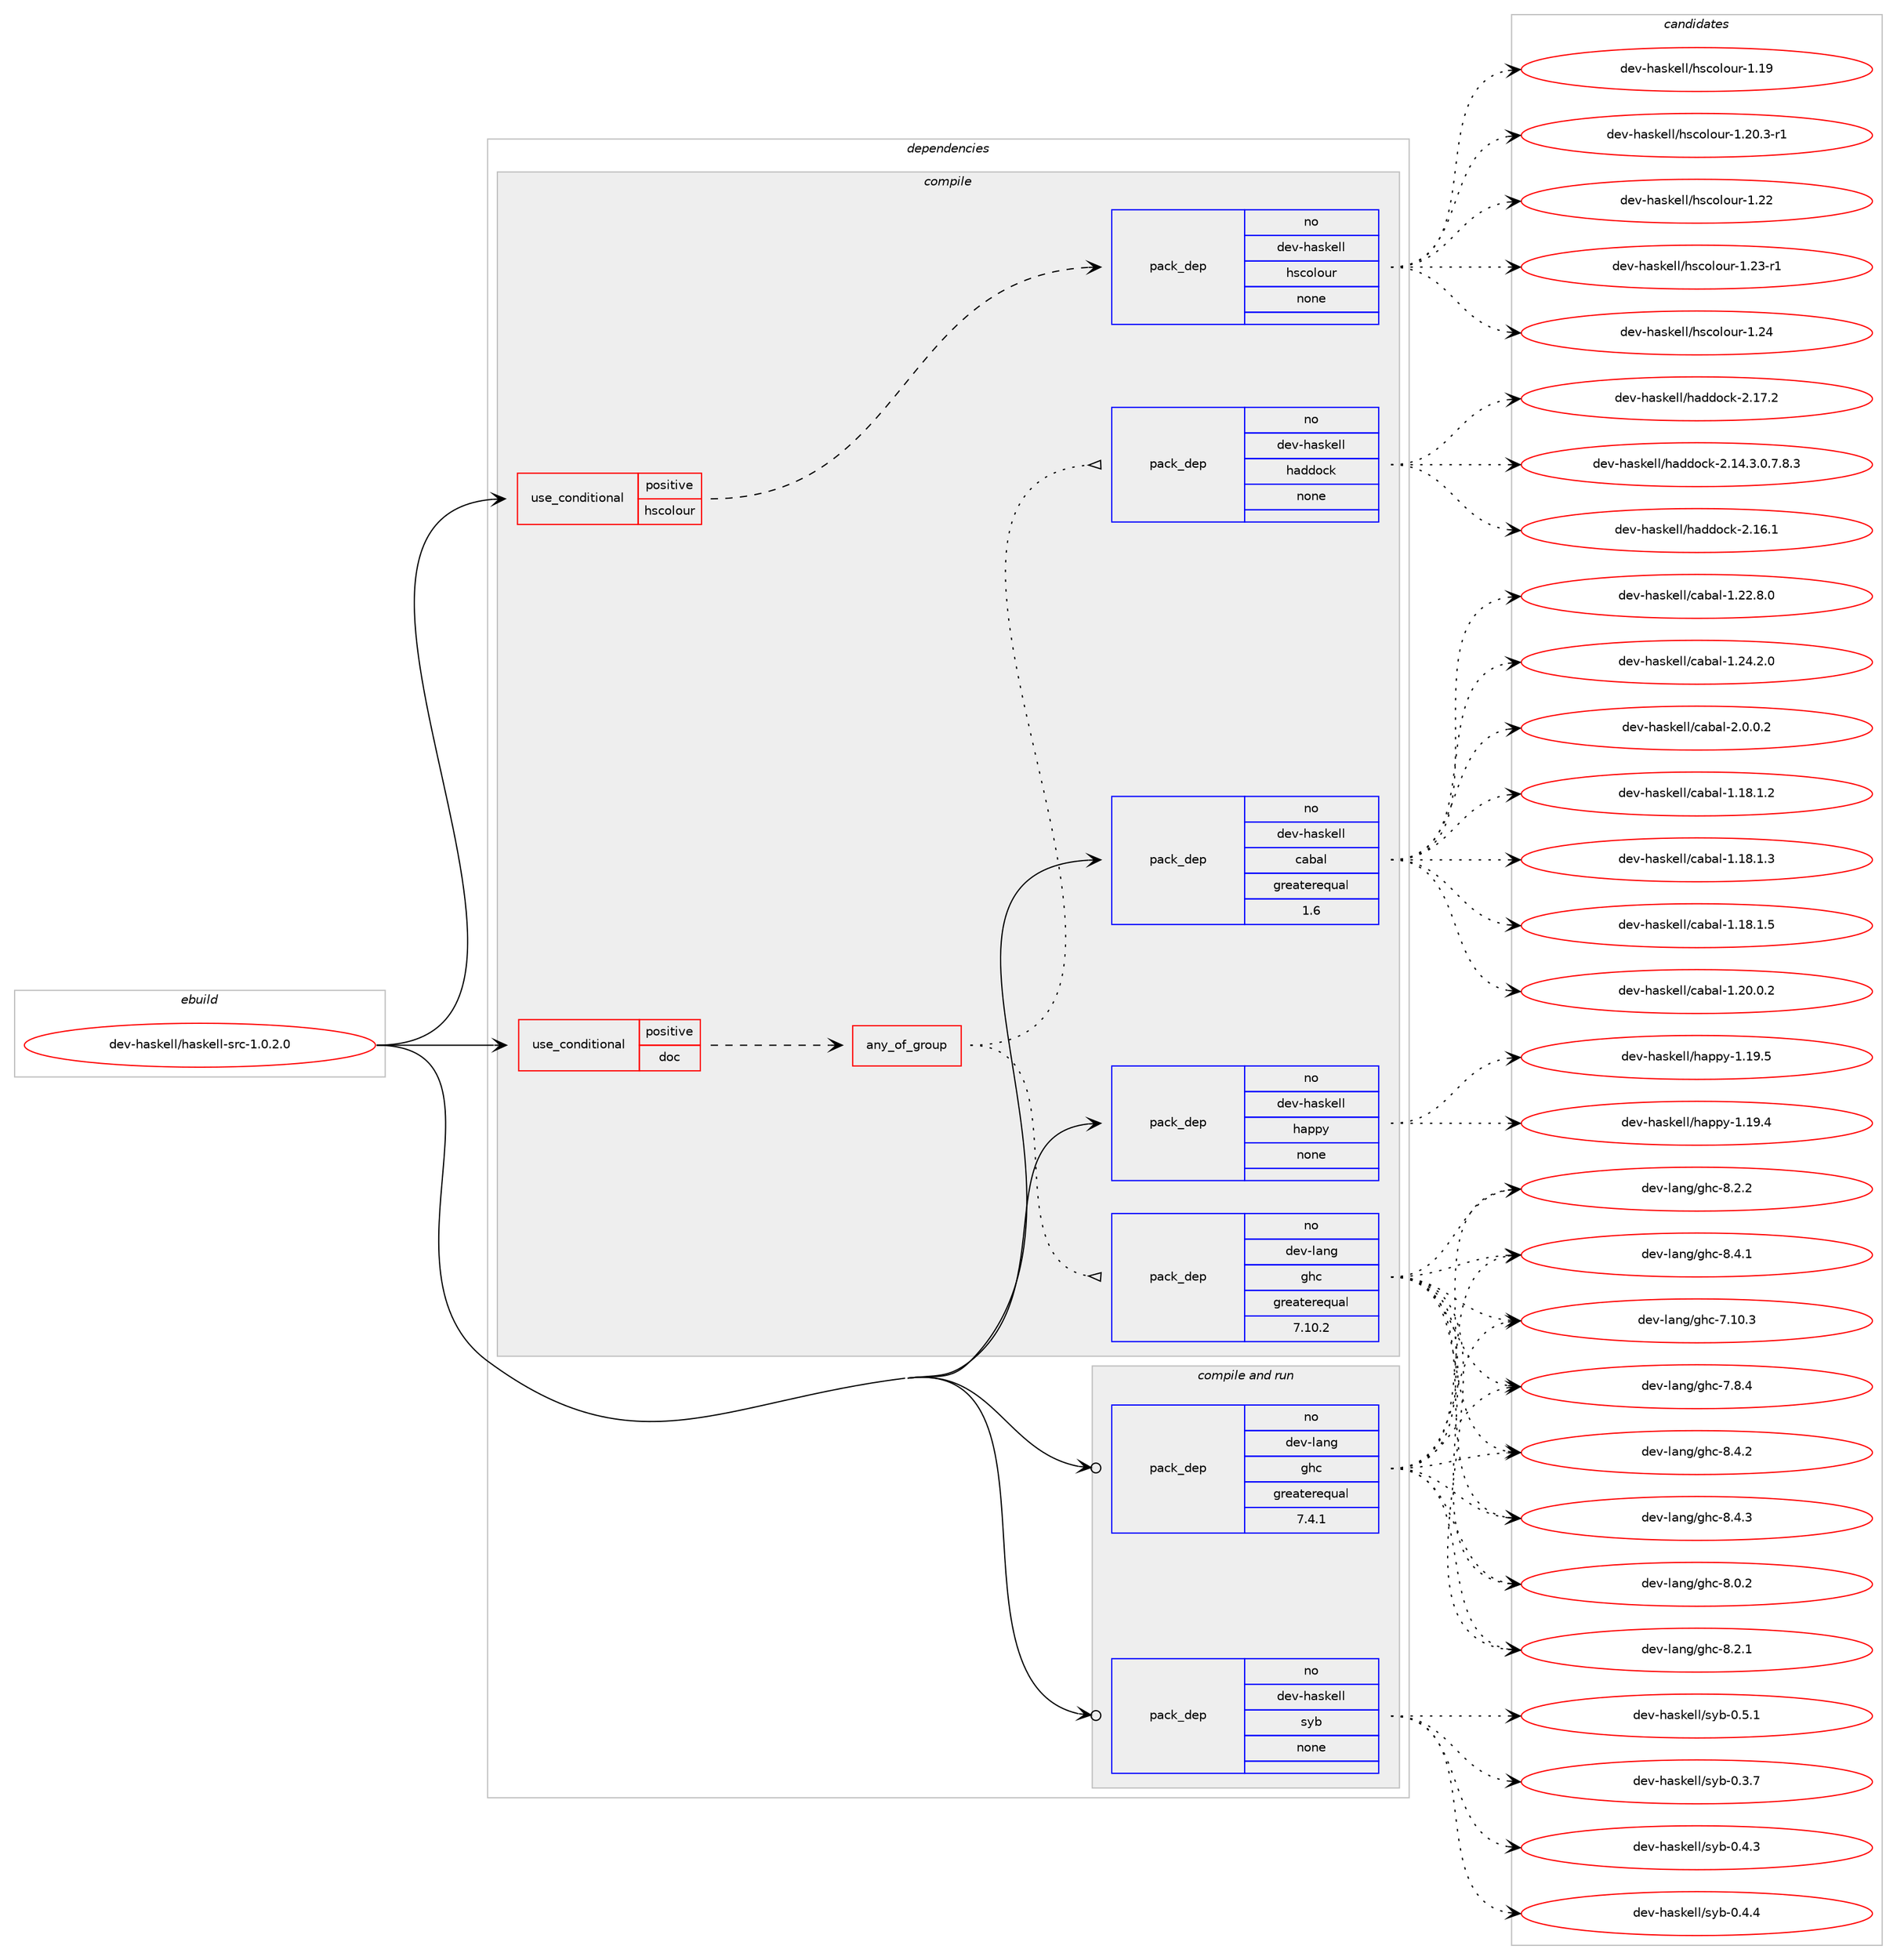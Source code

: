 digraph prolog {

# *************
# Graph options
# *************

newrank=true;
concentrate=true;
compound=true;
graph [rankdir=LR,fontname=Helvetica,fontsize=10,ranksep=1.5];#, ranksep=2.5, nodesep=0.2];
edge  [arrowhead=vee];
node  [fontname=Helvetica,fontsize=10];

# **********
# The ebuild
# **********

subgraph cluster_leftcol {
color=gray;
rank=same;
label=<<i>ebuild</i>>;
id [label="dev-haskell/haskell-src-1.0.2.0", color=red, width=4, href="../dev-haskell/haskell-src-1.0.2.0.svg"];
}

# ****************
# The dependencies
# ****************

subgraph cluster_midcol {
color=gray;
label=<<i>dependencies</i>>;
subgraph cluster_compile {
fillcolor="#eeeeee";
style=filled;
label=<<i>compile</i>>;
subgraph cond359826 {
dependency1334192 [label=<<TABLE BORDER="0" CELLBORDER="1" CELLSPACING="0" CELLPADDING="4"><TR><TD ROWSPAN="3" CELLPADDING="10">use_conditional</TD></TR><TR><TD>positive</TD></TR><TR><TD>doc</TD></TR></TABLE>>, shape=none, color=red];
subgraph any20984 {
dependency1334193 [label=<<TABLE BORDER="0" CELLBORDER="1" CELLSPACING="0" CELLPADDING="4"><TR><TD CELLPADDING="10">any_of_group</TD></TR></TABLE>>, shape=none, color=red];subgraph pack952830 {
dependency1334194 [label=<<TABLE BORDER="0" CELLBORDER="1" CELLSPACING="0" CELLPADDING="4" WIDTH="220"><TR><TD ROWSPAN="6" CELLPADDING="30">pack_dep</TD></TR><TR><TD WIDTH="110">no</TD></TR><TR><TD>dev-haskell</TD></TR><TR><TD>haddock</TD></TR><TR><TD>none</TD></TR><TR><TD></TD></TR></TABLE>>, shape=none, color=blue];
}
dependency1334193:e -> dependency1334194:w [weight=20,style="dotted",arrowhead="oinv"];
subgraph pack952831 {
dependency1334195 [label=<<TABLE BORDER="0" CELLBORDER="1" CELLSPACING="0" CELLPADDING="4" WIDTH="220"><TR><TD ROWSPAN="6" CELLPADDING="30">pack_dep</TD></TR><TR><TD WIDTH="110">no</TD></TR><TR><TD>dev-lang</TD></TR><TR><TD>ghc</TD></TR><TR><TD>greaterequal</TD></TR><TR><TD>7.10.2</TD></TR></TABLE>>, shape=none, color=blue];
}
dependency1334193:e -> dependency1334195:w [weight=20,style="dotted",arrowhead="oinv"];
}
dependency1334192:e -> dependency1334193:w [weight=20,style="dashed",arrowhead="vee"];
}
id:e -> dependency1334192:w [weight=20,style="solid",arrowhead="vee"];
subgraph cond359827 {
dependency1334196 [label=<<TABLE BORDER="0" CELLBORDER="1" CELLSPACING="0" CELLPADDING="4"><TR><TD ROWSPAN="3" CELLPADDING="10">use_conditional</TD></TR><TR><TD>positive</TD></TR><TR><TD>hscolour</TD></TR></TABLE>>, shape=none, color=red];
subgraph pack952832 {
dependency1334197 [label=<<TABLE BORDER="0" CELLBORDER="1" CELLSPACING="0" CELLPADDING="4" WIDTH="220"><TR><TD ROWSPAN="6" CELLPADDING="30">pack_dep</TD></TR><TR><TD WIDTH="110">no</TD></TR><TR><TD>dev-haskell</TD></TR><TR><TD>hscolour</TD></TR><TR><TD>none</TD></TR><TR><TD></TD></TR></TABLE>>, shape=none, color=blue];
}
dependency1334196:e -> dependency1334197:w [weight=20,style="dashed",arrowhead="vee"];
}
id:e -> dependency1334196:w [weight=20,style="solid",arrowhead="vee"];
subgraph pack952833 {
dependency1334198 [label=<<TABLE BORDER="0" CELLBORDER="1" CELLSPACING="0" CELLPADDING="4" WIDTH="220"><TR><TD ROWSPAN="6" CELLPADDING="30">pack_dep</TD></TR><TR><TD WIDTH="110">no</TD></TR><TR><TD>dev-haskell</TD></TR><TR><TD>cabal</TD></TR><TR><TD>greaterequal</TD></TR><TR><TD>1.6</TD></TR></TABLE>>, shape=none, color=blue];
}
id:e -> dependency1334198:w [weight=20,style="solid",arrowhead="vee"];
subgraph pack952834 {
dependency1334199 [label=<<TABLE BORDER="0" CELLBORDER="1" CELLSPACING="0" CELLPADDING="4" WIDTH="220"><TR><TD ROWSPAN="6" CELLPADDING="30">pack_dep</TD></TR><TR><TD WIDTH="110">no</TD></TR><TR><TD>dev-haskell</TD></TR><TR><TD>happy</TD></TR><TR><TD>none</TD></TR><TR><TD></TD></TR></TABLE>>, shape=none, color=blue];
}
id:e -> dependency1334199:w [weight=20,style="solid",arrowhead="vee"];
}
subgraph cluster_compileandrun {
fillcolor="#eeeeee";
style=filled;
label=<<i>compile and run</i>>;
subgraph pack952835 {
dependency1334200 [label=<<TABLE BORDER="0" CELLBORDER="1" CELLSPACING="0" CELLPADDING="4" WIDTH="220"><TR><TD ROWSPAN="6" CELLPADDING="30">pack_dep</TD></TR><TR><TD WIDTH="110">no</TD></TR><TR><TD>dev-haskell</TD></TR><TR><TD>syb</TD></TR><TR><TD>none</TD></TR><TR><TD></TD></TR></TABLE>>, shape=none, color=blue];
}
id:e -> dependency1334200:w [weight=20,style="solid",arrowhead="odotvee"];
subgraph pack952836 {
dependency1334201 [label=<<TABLE BORDER="0" CELLBORDER="1" CELLSPACING="0" CELLPADDING="4" WIDTH="220"><TR><TD ROWSPAN="6" CELLPADDING="30">pack_dep</TD></TR><TR><TD WIDTH="110">no</TD></TR><TR><TD>dev-lang</TD></TR><TR><TD>ghc</TD></TR><TR><TD>greaterequal</TD></TR><TR><TD>7.4.1</TD></TR></TABLE>>, shape=none, color=blue];
}
id:e -> dependency1334201:w [weight=20,style="solid",arrowhead="odotvee"];
}
subgraph cluster_run {
fillcolor="#eeeeee";
style=filled;
label=<<i>run</i>>;
}
}

# **************
# The candidates
# **************

subgraph cluster_choices {
rank=same;
color=gray;
label=<<i>candidates</i>>;

subgraph choice952830 {
color=black;
nodesep=1;
choice1001011184510497115107101108108471049710010011199107455046495246514648465546564651 [label="dev-haskell/haddock-2.14.3.0.7.8.3", color=red, width=4,href="../dev-haskell/haddock-2.14.3.0.7.8.3.svg"];
choice100101118451049711510710110810847104971001001119910745504649544649 [label="dev-haskell/haddock-2.16.1", color=red, width=4,href="../dev-haskell/haddock-2.16.1.svg"];
choice100101118451049711510710110810847104971001001119910745504649554650 [label="dev-haskell/haddock-2.17.2", color=red, width=4,href="../dev-haskell/haddock-2.17.2.svg"];
dependency1334194:e -> choice1001011184510497115107101108108471049710010011199107455046495246514648465546564651:w [style=dotted,weight="100"];
dependency1334194:e -> choice100101118451049711510710110810847104971001001119910745504649544649:w [style=dotted,weight="100"];
dependency1334194:e -> choice100101118451049711510710110810847104971001001119910745504649554650:w [style=dotted,weight="100"];
}
subgraph choice952831 {
color=black;
nodesep=1;
choice1001011184510897110103471031049945554649484651 [label="dev-lang/ghc-7.10.3", color=red, width=4,href="../dev-lang/ghc-7.10.3.svg"];
choice10010111845108971101034710310499455546564652 [label="dev-lang/ghc-7.8.4", color=red, width=4,href="../dev-lang/ghc-7.8.4.svg"];
choice10010111845108971101034710310499455646484650 [label="dev-lang/ghc-8.0.2", color=red, width=4,href="../dev-lang/ghc-8.0.2.svg"];
choice10010111845108971101034710310499455646504649 [label="dev-lang/ghc-8.2.1", color=red, width=4,href="../dev-lang/ghc-8.2.1.svg"];
choice10010111845108971101034710310499455646504650 [label="dev-lang/ghc-8.2.2", color=red, width=4,href="../dev-lang/ghc-8.2.2.svg"];
choice10010111845108971101034710310499455646524649 [label="dev-lang/ghc-8.4.1", color=red, width=4,href="../dev-lang/ghc-8.4.1.svg"];
choice10010111845108971101034710310499455646524650 [label="dev-lang/ghc-8.4.2", color=red, width=4,href="../dev-lang/ghc-8.4.2.svg"];
choice10010111845108971101034710310499455646524651 [label="dev-lang/ghc-8.4.3", color=red, width=4,href="../dev-lang/ghc-8.4.3.svg"];
dependency1334195:e -> choice1001011184510897110103471031049945554649484651:w [style=dotted,weight="100"];
dependency1334195:e -> choice10010111845108971101034710310499455546564652:w [style=dotted,weight="100"];
dependency1334195:e -> choice10010111845108971101034710310499455646484650:w [style=dotted,weight="100"];
dependency1334195:e -> choice10010111845108971101034710310499455646504649:w [style=dotted,weight="100"];
dependency1334195:e -> choice10010111845108971101034710310499455646504650:w [style=dotted,weight="100"];
dependency1334195:e -> choice10010111845108971101034710310499455646524649:w [style=dotted,weight="100"];
dependency1334195:e -> choice10010111845108971101034710310499455646524650:w [style=dotted,weight="100"];
dependency1334195:e -> choice10010111845108971101034710310499455646524651:w [style=dotted,weight="100"];
}
subgraph choice952832 {
color=black;
nodesep=1;
choice100101118451049711510710110810847104115991111081111171144549464957 [label="dev-haskell/hscolour-1.19", color=red, width=4,href="../dev-haskell/hscolour-1.19.svg"];
choice10010111845104971151071011081084710411599111108111117114454946504846514511449 [label="dev-haskell/hscolour-1.20.3-r1", color=red, width=4,href="../dev-haskell/hscolour-1.20.3-r1.svg"];
choice100101118451049711510710110810847104115991111081111171144549465050 [label="dev-haskell/hscolour-1.22", color=red, width=4,href="../dev-haskell/hscolour-1.22.svg"];
choice1001011184510497115107101108108471041159911110811111711445494650514511449 [label="dev-haskell/hscolour-1.23-r1", color=red, width=4,href="../dev-haskell/hscolour-1.23-r1.svg"];
choice100101118451049711510710110810847104115991111081111171144549465052 [label="dev-haskell/hscolour-1.24", color=red, width=4,href="../dev-haskell/hscolour-1.24.svg"];
dependency1334197:e -> choice100101118451049711510710110810847104115991111081111171144549464957:w [style=dotted,weight="100"];
dependency1334197:e -> choice10010111845104971151071011081084710411599111108111117114454946504846514511449:w [style=dotted,weight="100"];
dependency1334197:e -> choice100101118451049711510710110810847104115991111081111171144549465050:w [style=dotted,weight="100"];
dependency1334197:e -> choice1001011184510497115107101108108471041159911110811111711445494650514511449:w [style=dotted,weight="100"];
dependency1334197:e -> choice100101118451049711510710110810847104115991111081111171144549465052:w [style=dotted,weight="100"];
}
subgraph choice952833 {
color=black;
nodesep=1;
choice10010111845104971151071011081084799979897108454946495646494650 [label="dev-haskell/cabal-1.18.1.2", color=red, width=4,href="../dev-haskell/cabal-1.18.1.2.svg"];
choice10010111845104971151071011081084799979897108454946495646494651 [label="dev-haskell/cabal-1.18.1.3", color=red, width=4,href="../dev-haskell/cabal-1.18.1.3.svg"];
choice10010111845104971151071011081084799979897108454946495646494653 [label="dev-haskell/cabal-1.18.1.5", color=red, width=4,href="../dev-haskell/cabal-1.18.1.5.svg"];
choice10010111845104971151071011081084799979897108454946504846484650 [label="dev-haskell/cabal-1.20.0.2", color=red, width=4,href="../dev-haskell/cabal-1.20.0.2.svg"];
choice10010111845104971151071011081084799979897108454946505046564648 [label="dev-haskell/cabal-1.22.8.0", color=red, width=4,href="../dev-haskell/cabal-1.22.8.0.svg"];
choice10010111845104971151071011081084799979897108454946505246504648 [label="dev-haskell/cabal-1.24.2.0", color=red, width=4,href="../dev-haskell/cabal-1.24.2.0.svg"];
choice100101118451049711510710110810847999798971084550464846484650 [label="dev-haskell/cabal-2.0.0.2", color=red, width=4,href="../dev-haskell/cabal-2.0.0.2.svg"];
dependency1334198:e -> choice10010111845104971151071011081084799979897108454946495646494650:w [style=dotted,weight="100"];
dependency1334198:e -> choice10010111845104971151071011081084799979897108454946495646494651:w [style=dotted,weight="100"];
dependency1334198:e -> choice10010111845104971151071011081084799979897108454946495646494653:w [style=dotted,weight="100"];
dependency1334198:e -> choice10010111845104971151071011081084799979897108454946504846484650:w [style=dotted,weight="100"];
dependency1334198:e -> choice10010111845104971151071011081084799979897108454946505046564648:w [style=dotted,weight="100"];
dependency1334198:e -> choice10010111845104971151071011081084799979897108454946505246504648:w [style=dotted,weight="100"];
dependency1334198:e -> choice100101118451049711510710110810847999798971084550464846484650:w [style=dotted,weight="100"];
}
subgraph choice952834 {
color=black;
nodesep=1;
choice1001011184510497115107101108108471049711211212145494649574652 [label="dev-haskell/happy-1.19.4", color=red, width=4,href="../dev-haskell/happy-1.19.4.svg"];
choice1001011184510497115107101108108471049711211212145494649574653 [label="dev-haskell/happy-1.19.5", color=red, width=4,href="../dev-haskell/happy-1.19.5.svg"];
dependency1334199:e -> choice1001011184510497115107101108108471049711211212145494649574652:w [style=dotted,weight="100"];
dependency1334199:e -> choice1001011184510497115107101108108471049711211212145494649574653:w [style=dotted,weight="100"];
}
subgraph choice952835 {
color=black;
nodesep=1;
choice10010111845104971151071011081084711512198454846514655 [label="dev-haskell/syb-0.3.7", color=red, width=4,href="../dev-haskell/syb-0.3.7.svg"];
choice10010111845104971151071011081084711512198454846524651 [label="dev-haskell/syb-0.4.3", color=red, width=4,href="../dev-haskell/syb-0.4.3.svg"];
choice10010111845104971151071011081084711512198454846524652 [label="dev-haskell/syb-0.4.4", color=red, width=4,href="../dev-haskell/syb-0.4.4.svg"];
choice10010111845104971151071011081084711512198454846534649 [label="dev-haskell/syb-0.5.1", color=red, width=4,href="../dev-haskell/syb-0.5.1.svg"];
dependency1334200:e -> choice10010111845104971151071011081084711512198454846514655:w [style=dotted,weight="100"];
dependency1334200:e -> choice10010111845104971151071011081084711512198454846524651:w [style=dotted,weight="100"];
dependency1334200:e -> choice10010111845104971151071011081084711512198454846524652:w [style=dotted,weight="100"];
dependency1334200:e -> choice10010111845104971151071011081084711512198454846534649:w [style=dotted,weight="100"];
}
subgraph choice952836 {
color=black;
nodesep=1;
choice1001011184510897110103471031049945554649484651 [label="dev-lang/ghc-7.10.3", color=red, width=4,href="../dev-lang/ghc-7.10.3.svg"];
choice10010111845108971101034710310499455546564652 [label="dev-lang/ghc-7.8.4", color=red, width=4,href="../dev-lang/ghc-7.8.4.svg"];
choice10010111845108971101034710310499455646484650 [label="dev-lang/ghc-8.0.2", color=red, width=4,href="../dev-lang/ghc-8.0.2.svg"];
choice10010111845108971101034710310499455646504649 [label="dev-lang/ghc-8.2.1", color=red, width=4,href="../dev-lang/ghc-8.2.1.svg"];
choice10010111845108971101034710310499455646504650 [label="dev-lang/ghc-8.2.2", color=red, width=4,href="../dev-lang/ghc-8.2.2.svg"];
choice10010111845108971101034710310499455646524649 [label="dev-lang/ghc-8.4.1", color=red, width=4,href="../dev-lang/ghc-8.4.1.svg"];
choice10010111845108971101034710310499455646524650 [label="dev-lang/ghc-8.4.2", color=red, width=4,href="../dev-lang/ghc-8.4.2.svg"];
choice10010111845108971101034710310499455646524651 [label="dev-lang/ghc-8.4.3", color=red, width=4,href="../dev-lang/ghc-8.4.3.svg"];
dependency1334201:e -> choice1001011184510897110103471031049945554649484651:w [style=dotted,weight="100"];
dependency1334201:e -> choice10010111845108971101034710310499455546564652:w [style=dotted,weight="100"];
dependency1334201:e -> choice10010111845108971101034710310499455646484650:w [style=dotted,weight="100"];
dependency1334201:e -> choice10010111845108971101034710310499455646504649:w [style=dotted,weight="100"];
dependency1334201:e -> choice10010111845108971101034710310499455646504650:w [style=dotted,weight="100"];
dependency1334201:e -> choice10010111845108971101034710310499455646524649:w [style=dotted,weight="100"];
dependency1334201:e -> choice10010111845108971101034710310499455646524650:w [style=dotted,weight="100"];
dependency1334201:e -> choice10010111845108971101034710310499455646524651:w [style=dotted,weight="100"];
}
}

}
